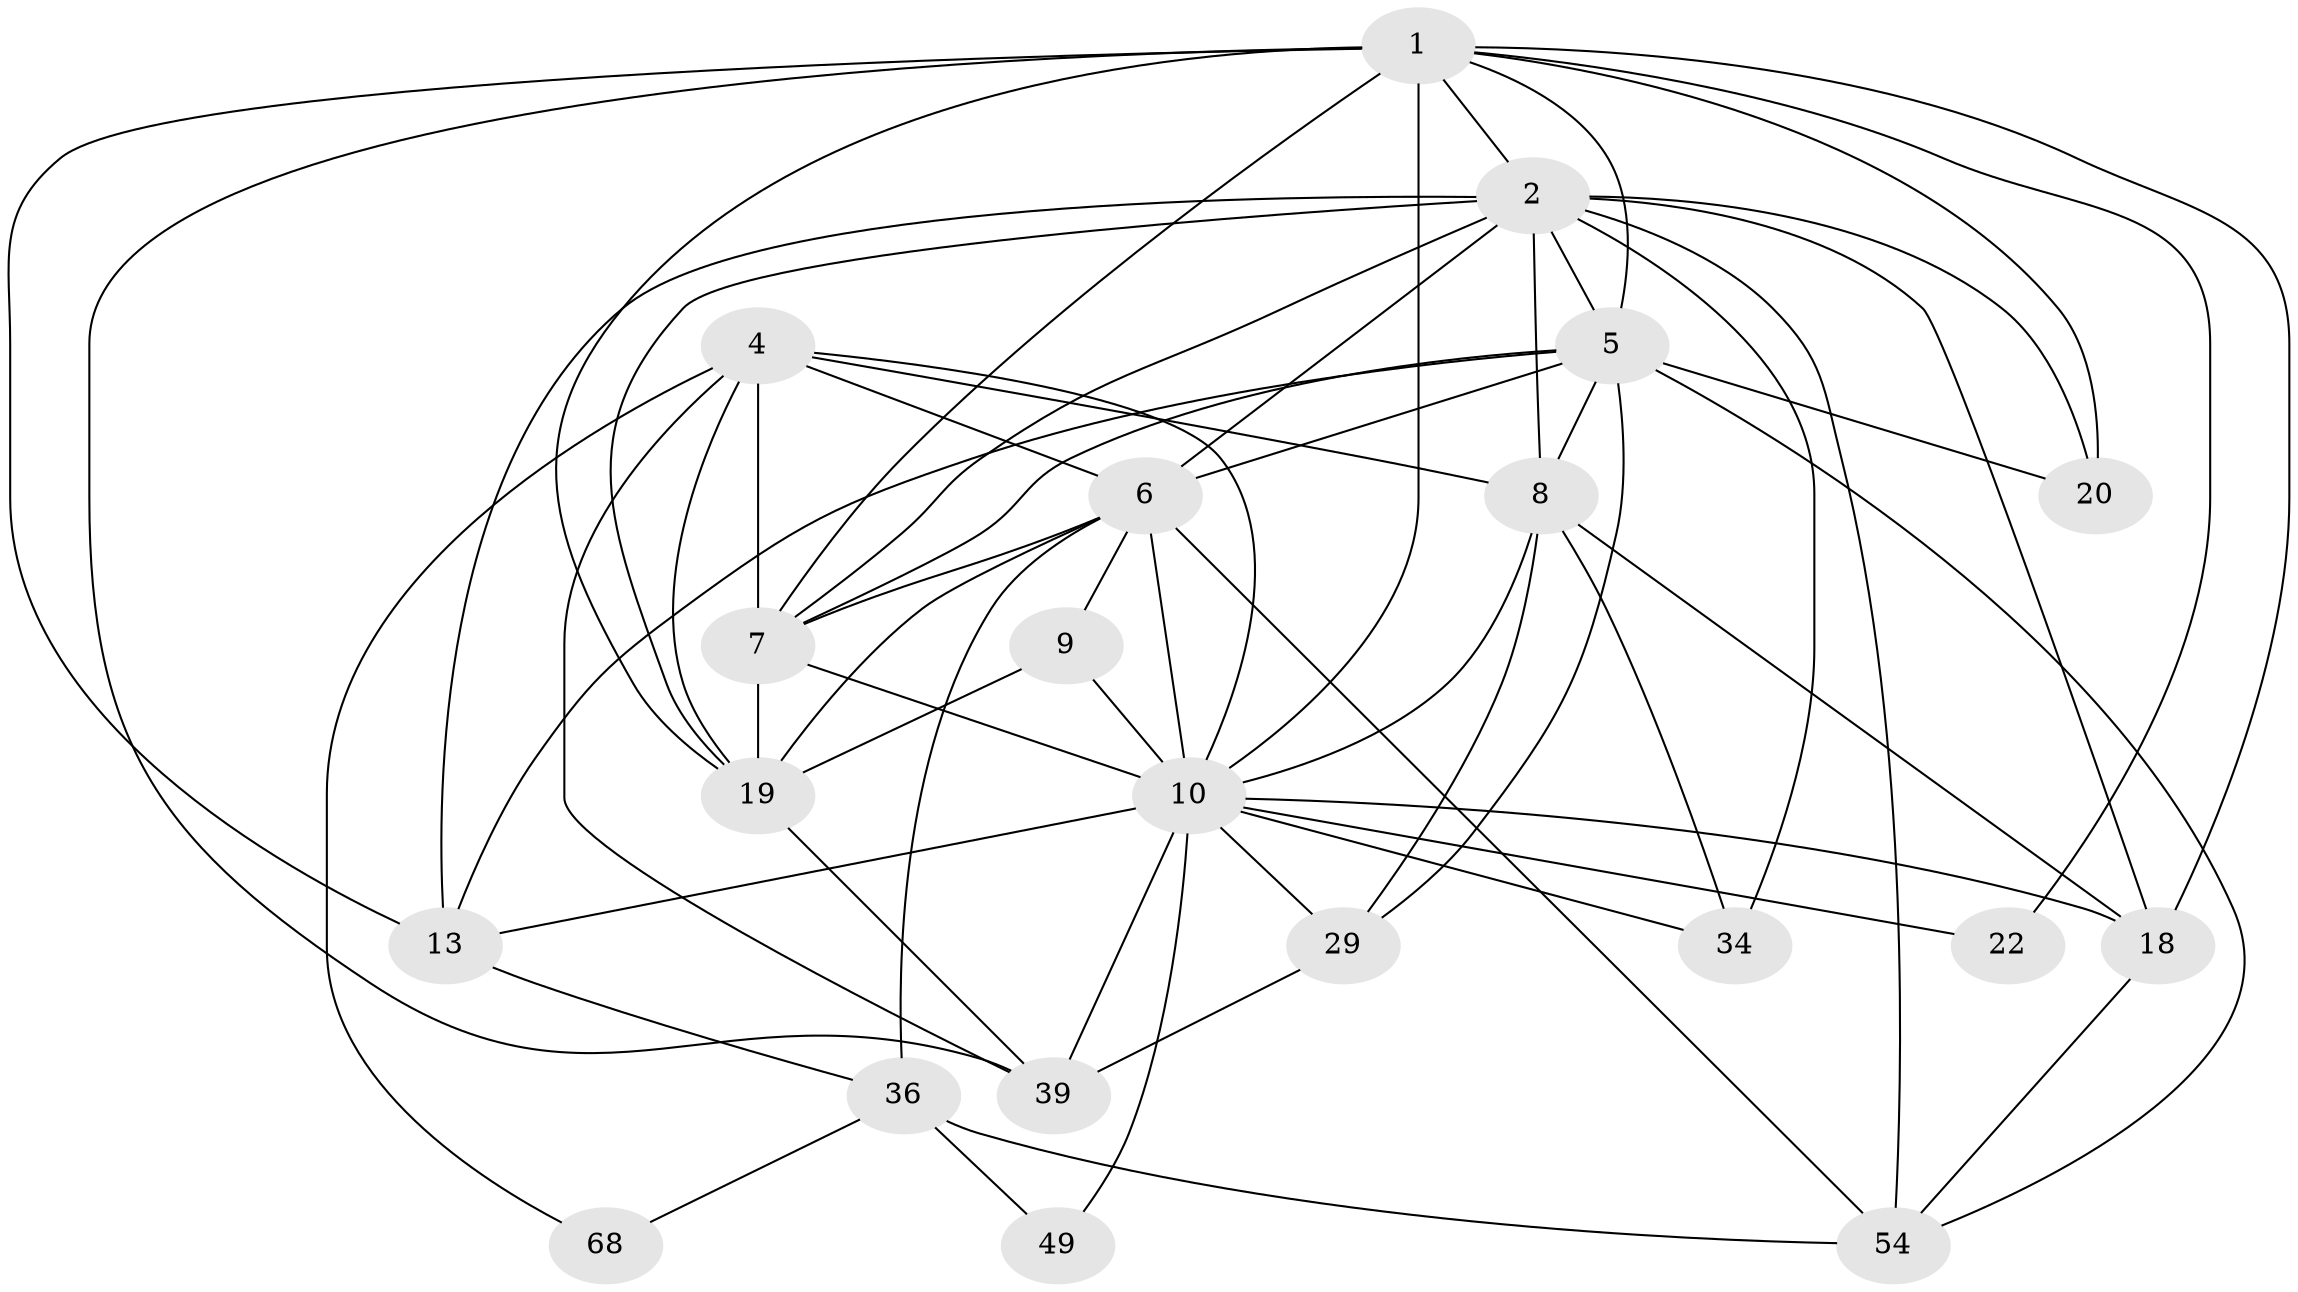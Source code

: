 // original degree distribution, {4: 0.24285714285714285, 6: 0.07142857142857142, 3: 0.17142857142857143, 2: 0.2, 5: 0.2714285714285714, 7: 0.02857142857142857, 9: 0.014285714285714285}
// Generated by graph-tools (version 1.1) at 2025/18/03/04/25 18:18:32]
// undirected, 21 vertices, 62 edges
graph export_dot {
graph [start="1"]
  node [color=gray90,style=filled];
  1 [super="+51+3+31"];
  2 [super="+14+38+15+21"];
  4 [super="+69"];
  5 [super="+59+11+16"];
  6 [super="+37"];
  7 [super="+28+33+32"];
  8 [super="+12+44+47"];
  9 [super="+17"];
  10 [super="+25"];
  13 [super="+27"];
  18 [super="+35"];
  19 [super="+63+23+30"];
  20 [super="+55"];
  22;
  29 [super="+41+67"];
  34;
  36 [super="+42"];
  39;
  49;
  54 [super="+56"];
  68;
  1 -- 18;
  1 -- 20 [weight=2];
  1 -- 2 [weight=2];
  1 -- 5;
  1 -- 39;
  1 -- 7 [weight=3];
  1 -- 10 [weight=3];
  1 -- 22;
  1 -- 13;
  1 -- 19;
  2 -- 20;
  2 -- 34;
  2 -- 5;
  2 -- 7;
  2 -- 8;
  2 -- 6;
  2 -- 19;
  2 -- 18;
  2 -- 54 [weight=2];
  2 -- 13;
  4 -- 19;
  4 -- 68;
  4 -- 39;
  4 -- 8 [weight=2];
  4 -- 10;
  4 -- 6;
  4 -- 7;
  5 -- 7 [weight=3];
  5 -- 29;
  5 -- 20;
  5 -- 8 [weight=3];
  5 -- 6 [weight=3];
  5 -- 13;
  5 -- 54 [weight=2];
  6 -- 36;
  6 -- 7;
  6 -- 9 [weight=2];
  6 -- 10;
  6 -- 19 [weight=2];
  6 -- 54;
  7 -- 10 [weight=5];
  7 -- 19 [weight=2];
  8 -- 34;
  8 -- 10;
  8 -- 18;
  8 -- 29;
  9 -- 10;
  9 -- 19;
  10 -- 18 [weight=2];
  10 -- 34;
  10 -- 39;
  10 -- 13 [weight=2];
  10 -- 49;
  10 -- 22;
  10 -- 29;
  13 -- 36;
  18 -- 54;
  19 -- 39;
  29 -- 39;
  36 -- 49;
  36 -- 68;
  36 -- 54;
}
